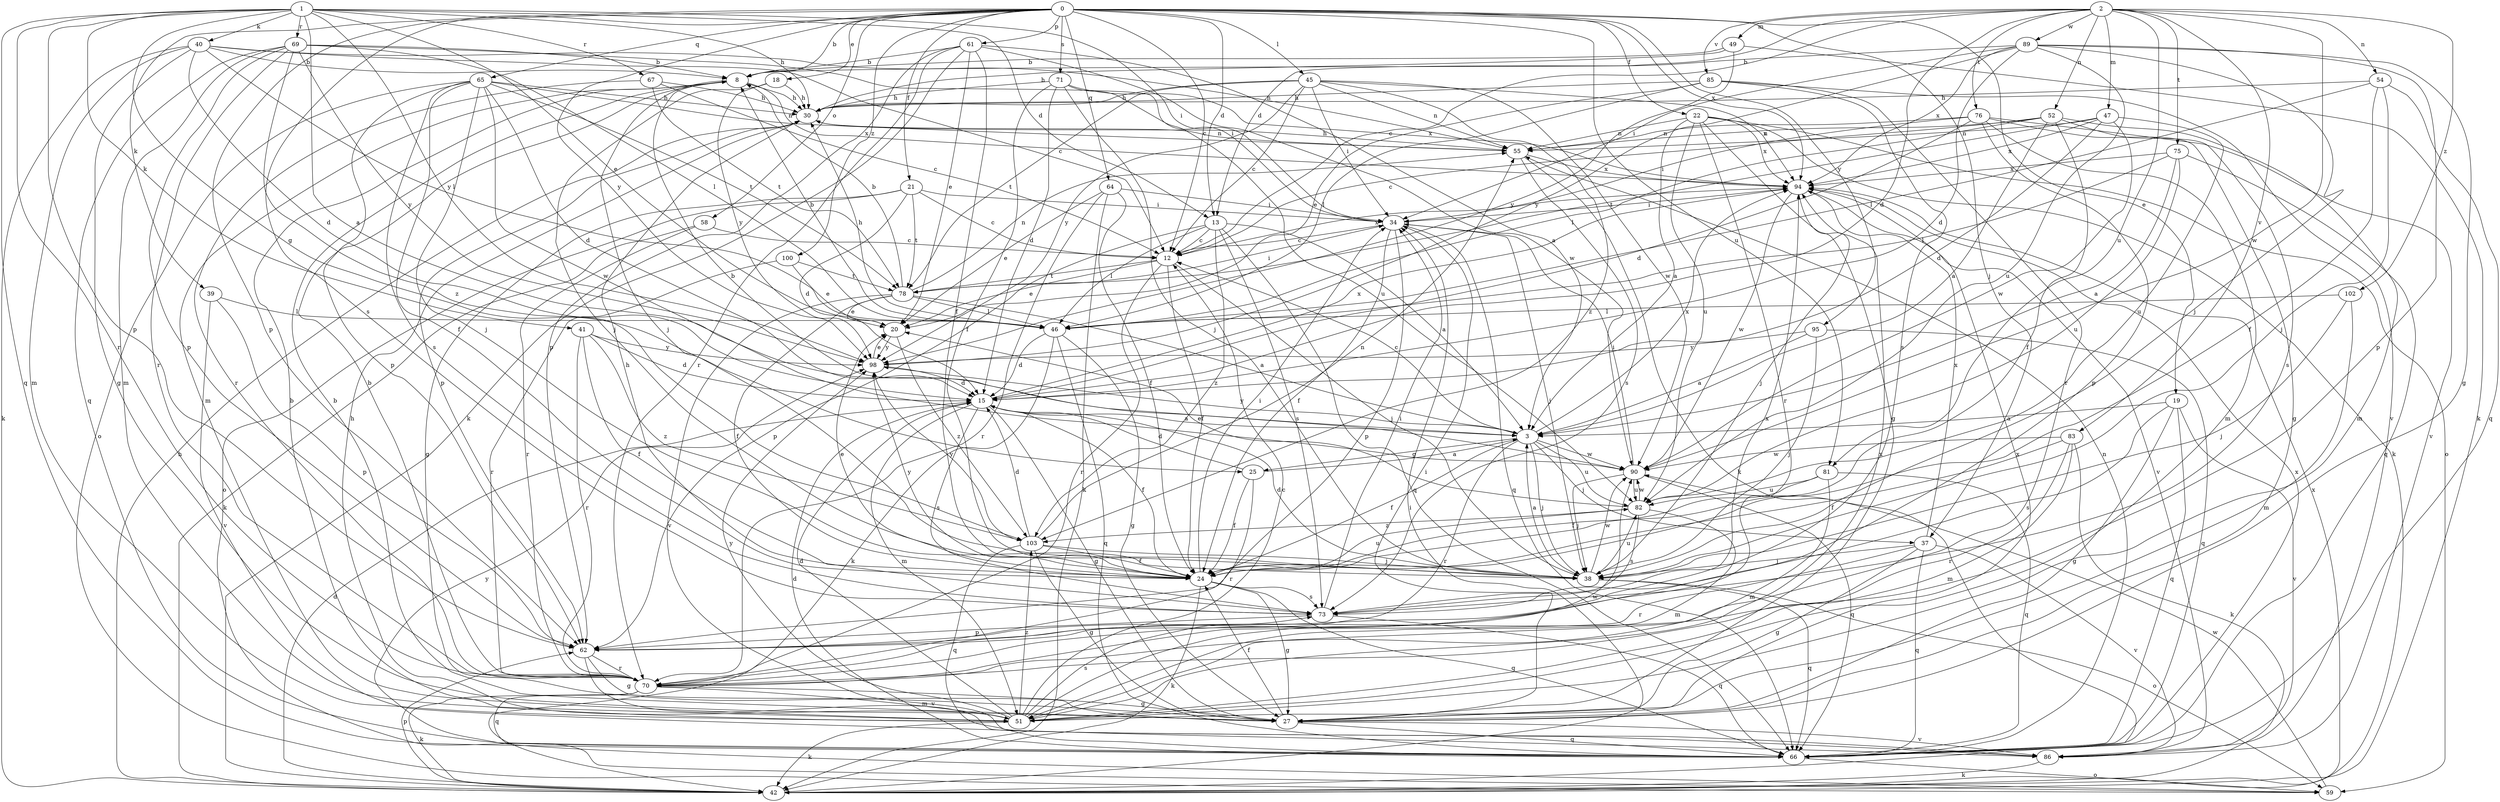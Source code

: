 strict digraph  {
0;
1;
2;
3;
8;
12;
13;
15;
18;
19;
20;
21;
22;
24;
25;
27;
30;
34;
37;
38;
39;
40;
41;
42;
45;
46;
47;
49;
51;
52;
54;
55;
58;
59;
61;
62;
64;
65;
66;
67;
69;
70;
71;
73;
75;
76;
78;
81;
82;
83;
85;
86;
89;
90;
94;
95;
98;
100;
102;
103;
0 -> 8  [label=b];
0 -> 12  [label=c];
0 -> 13  [label=d];
0 -> 18  [label=e];
0 -> 19  [label=e];
0 -> 21  [label=f];
0 -> 22  [label=f];
0 -> 37  [label=j];
0 -> 39  [label=k];
0 -> 45  [label=l];
0 -> 58  [label=o];
0 -> 61  [label=p];
0 -> 62  [label=p];
0 -> 64  [label=q];
0 -> 65  [label=q];
0 -> 71  [label=s];
0 -> 73  [label=s];
0 -> 81  [label=u];
0 -> 94  [label=x];
0 -> 95  [label=y];
0 -> 98  [label=y];
0 -> 100  [label=z];
1 -> 3  [label=a];
1 -> 13  [label=d];
1 -> 20  [label=e];
1 -> 25  [label=g];
1 -> 30  [label=h];
1 -> 34  [label=i];
1 -> 40  [label=k];
1 -> 41  [label=k];
1 -> 62  [label=p];
1 -> 66  [label=q];
1 -> 67  [label=r];
1 -> 69  [label=r];
1 -> 70  [label=r];
1 -> 98  [label=y];
2 -> 12  [label=c];
2 -> 13  [label=d];
2 -> 15  [label=d];
2 -> 47  [label=m];
2 -> 49  [label=m];
2 -> 52  [label=n];
2 -> 54  [label=n];
2 -> 75  [label=t];
2 -> 76  [label=t];
2 -> 81  [label=u];
2 -> 83  [label=v];
2 -> 85  [label=v];
2 -> 89  [label=w];
2 -> 90  [label=w];
2 -> 102  [label=z];
3 -> 12  [label=c];
3 -> 24  [label=f];
3 -> 25  [label=g];
3 -> 37  [label=j];
3 -> 38  [label=j];
3 -> 70  [label=r];
3 -> 82  [label=u];
3 -> 90  [label=w];
3 -> 94  [label=x];
3 -> 98  [label=y];
8 -> 30  [label=h];
8 -> 38  [label=j];
8 -> 51  [label=m];
8 -> 94  [label=x];
12 -> 20  [label=e];
12 -> 24  [label=f];
12 -> 38  [label=j];
12 -> 70  [label=r];
12 -> 78  [label=t];
12 -> 94  [label=x];
13 -> 3  [label=a];
13 -> 12  [label=c];
13 -> 46  [label=l];
13 -> 62  [label=p];
13 -> 66  [label=q];
13 -> 73  [label=s];
13 -> 103  [label=z];
15 -> 3  [label=a];
15 -> 24  [label=f];
15 -> 27  [label=g];
15 -> 51  [label=m];
15 -> 73  [label=s];
15 -> 94  [label=x];
18 -> 30  [label=h];
18 -> 38  [label=j];
18 -> 98  [label=y];
19 -> 3  [label=a];
19 -> 27  [label=g];
19 -> 66  [label=q];
19 -> 73  [label=s];
19 -> 86  [label=v];
20 -> 98  [label=y];
20 -> 103  [label=z];
21 -> 12  [label=c];
21 -> 15  [label=d];
21 -> 27  [label=g];
21 -> 34  [label=i];
21 -> 59  [label=o];
21 -> 78  [label=t];
22 -> 3  [label=a];
22 -> 27  [label=g];
22 -> 42  [label=k];
22 -> 55  [label=n];
22 -> 59  [label=o];
22 -> 70  [label=r];
22 -> 82  [label=u];
22 -> 94  [label=x];
24 -> 20  [label=e];
24 -> 27  [label=g];
24 -> 34  [label=i];
24 -> 42  [label=k];
24 -> 66  [label=q];
24 -> 73  [label=s];
24 -> 82  [label=u];
24 -> 98  [label=y];
25 -> 3  [label=a];
25 -> 15  [label=d];
25 -> 24  [label=f];
25 -> 70  [label=r];
27 -> 8  [label=b];
27 -> 24  [label=f];
27 -> 34  [label=i];
27 -> 66  [label=q];
27 -> 86  [label=v];
27 -> 94  [label=x];
30 -> 55  [label=n];
30 -> 62  [label=p];
34 -> 12  [label=c];
34 -> 24  [label=f];
34 -> 38  [label=j];
34 -> 62  [label=p];
34 -> 66  [label=q];
37 -> 27  [label=g];
37 -> 38  [label=j];
37 -> 66  [label=q];
37 -> 70  [label=r];
37 -> 86  [label=v];
37 -> 94  [label=x];
38 -> 3  [label=a];
38 -> 15  [label=d];
38 -> 59  [label=o];
38 -> 66  [label=q];
38 -> 82  [label=u];
38 -> 90  [label=w];
39 -> 46  [label=l];
39 -> 62  [label=p];
39 -> 86  [label=v];
40 -> 8  [label=b];
40 -> 12  [label=c];
40 -> 15  [label=d];
40 -> 27  [label=g];
40 -> 42  [label=k];
40 -> 46  [label=l];
40 -> 51  [label=m];
40 -> 55  [label=n];
41 -> 15  [label=d];
41 -> 24  [label=f];
41 -> 70  [label=r];
41 -> 98  [label=y];
41 -> 103  [label=z];
42 -> 15  [label=d];
42 -> 30  [label=h];
42 -> 34  [label=i];
42 -> 62  [label=p];
42 -> 94  [label=x];
45 -> 12  [label=c];
45 -> 30  [label=h];
45 -> 34  [label=i];
45 -> 55  [label=n];
45 -> 78  [label=t];
45 -> 90  [label=w];
45 -> 94  [label=x];
45 -> 98  [label=y];
45 -> 103  [label=z];
46 -> 8  [label=b];
46 -> 15  [label=d];
46 -> 27  [label=g];
46 -> 30  [label=h];
46 -> 42  [label=k];
46 -> 66  [label=q];
47 -> 15  [label=d];
47 -> 55  [label=n];
47 -> 78  [label=t];
47 -> 82  [label=u];
47 -> 90  [label=w];
47 -> 94  [label=x];
49 -> 8  [label=b];
49 -> 30  [label=h];
49 -> 42  [label=k];
49 -> 98  [label=y];
51 -> 8  [label=b];
51 -> 12  [label=c];
51 -> 15  [label=d];
51 -> 30  [label=h];
51 -> 42  [label=k];
51 -> 73  [label=s];
51 -> 90  [label=w];
51 -> 94  [label=x];
51 -> 98  [label=y];
51 -> 103  [label=z];
52 -> 3  [label=a];
52 -> 12  [label=c];
52 -> 24  [label=f];
52 -> 46  [label=l];
52 -> 51  [label=m];
52 -> 55  [label=n];
52 -> 73  [label=s];
54 -> 24  [label=f];
54 -> 30  [label=h];
54 -> 38  [label=j];
54 -> 46  [label=l];
54 -> 66  [label=q];
55 -> 30  [label=h];
55 -> 42  [label=k];
55 -> 73  [label=s];
55 -> 94  [label=x];
58 -> 12  [label=c];
58 -> 42  [label=k];
58 -> 70  [label=r];
59 -> 90  [label=w];
59 -> 98  [label=y];
61 -> 3  [label=a];
61 -> 8  [label=b];
61 -> 20  [label=e];
61 -> 24  [label=f];
61 -> 42  [label=k];
61 -> 62  [label=p];
61 -> 70  [label=r];
61 -> 90  [label=w];
62 -> 27  [label=g];
62 -> 70  [label=r];
62 -> 86  [label=v];
62 -> 94  [label=x];
64 -> 20  [label=e];
64 -> 24  [label=f];
64 -> 34  [label=i];
64 -> 42  [label=k];
64 -> 70  [label=r];
65 -> 15  [label=d];
65 -> 24  [label=f];
65 -> 30  [label=h];
65 -> 38  [label=j];
65 -> 55  [label=n];
65 -> 59  [label=o];
65 -> 62  [label=p];
65 -> 73  [label=s];
65 -> 78  [label=t];
65 -> 90  [label=w];
66 -> 15  [label=d];
66 -> 55  [label=n];
66 -> 59  [label=o];
66 -> 94  [label=x];
67 -> 12  [label=c];
67 -> 30  [label=h];
67 -> 70  [label=r];
67 -> 78  [label=t];
69 -> 8  [label=b];
69 -> 34  [label=i];
69 -> 46  [label=l];
69 -> 51  [label=m];
69 -> 62  [label=p];
69 -> 66  [label=q];
69 -> 70  [label=r];
69 -> 98  [label=y];
69 -> 103  [label=z];
70 -> 8  [label=b];
70 -> 27  [label=g];
70 -> 42  [label=k];
70 -> 51  [label=m];
70 -> 66  [label=q];
71 -> 15  [label=d];
71 -> 24  [label=f];
71 -> 30  [label=h];
71 -> 38  [label=j];
71 -> 82  [label=u];
71 -> 94  [label=x];
73 -> 30  [label=h];
73 -> 34  [label=i];
73 -> 62  [label=p];
73 -> 66  [label=q];
75 -> 3  [label=a];
75 -> 46  [label=l];
75 -> 66  [label=q];
75 -> 82  [label=u];
75 -> 94  [label=x];
76 -> 15  [label=d];
76 -> 27  [label=g];
76 -> 34  [label=i];
76 -> 51  [label=m];
76 -> 55  [label=n];
76 -> 62  [label=p];
76 -> 86  [label=v];
78 -> 3  [label=a];
78 -> 8  [label=b];
78 -> 20  [label=e];
78 -> 24  [label=f];
78 -> 34  [label=i];
78 -> 46  [label=l];
78 -> 55  [label=n];
78 -> 86  [label=v];
81 -> 24  [label=f];
81 -> 51  [label=m];
81 -> 66  [label=q];
81 -> 82  [label=u];
82 -> 20  [label=e];
82 -> 51  [label=m];
82 -> 73  [label=s];
82 -> 90  [label=w];
82 -> 103  [label=z];
83 -> 24  [label=f];
83 -> 42  [label=k];
83 -> 51  [label=m];
83 -> 70  [label=r];
83 -> 90  [label=w];
85 -> 20  [label=e];
85 -> 30  [label=h];
85 -> 46  [label=l];
85 -> 70  [label=r];
85 -> 73  [label=s];
85 -> 86  [label=v];
86 -> 42  [label=k];
89 -> 8  [label=b];
89 -> 15  [label=d];
89 -> 27  [label=g];
89 -> 34  [label=i];
89 -> 38  [label=j];
89 -> 62  [label=p];
89 -> 82  [label=u];
89 -> 94  [label=x];
89 -> 98  [label=y];
90 -> 8  [label=b];
90 -> 34  [label=i];
90 -> 38  [label=j];
90 -> 66  [label=q];
90 -> 82  [label=u];
94 -> 34  [label=i];
94 -> 38  [label=j];
94 -> 86  [label=v];
94 -> 90  [label=w];
95 -> 3  [label=a];
95 -> 38  [label=j];
95 -> 66  [label=q];
95 -> 98  [label=y];
98 -> 15  [label=d];
98 -> 20  [label=e];
100 -> 20  [label=e];
100 -> 70  [label=r];
100 -> 78  [label=t];
102 -> 38  [label=j];
102 -> 46  [label=l];
102 -> 51  [label=m];
103 -> 15  [label=d];
103 -> 24  [label=f];
103 -> 27  [label=g];
103 -> 38  [label=j];
103 -> 55  [label=n];
103 -> 66  [label=q];
103 -> 98  [label=y];
}
